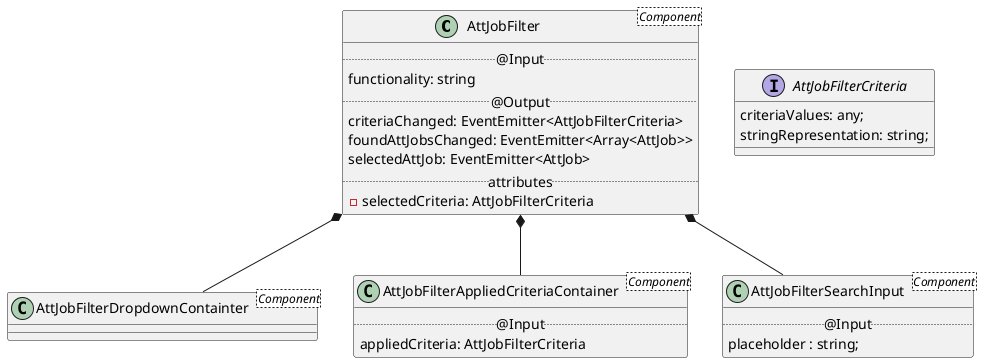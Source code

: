 @startuml

' ********* COMPONENTS ********* ' 

class AttJobFilter<Component> {
    .. @Input ..
    functionality: string
    .. @Output ..
    criteriaChanged: EventEmitter<AttJobFilterCriteria>
    foundAttJobsChanged: EventEmitter<Array<AttJob>>
    selectedAttJob: EventEmitter<AttJob>
    .. attributes ..
    - selectedCriteria: AttJobFilterCriteria
}

class AttJobFilterDropdownContainter<Component>{

}

class AttJobFilterAppliedCriteriaContainer<Component> {
      .. @Input ..
      appliedCriteria: AttJobFilterCriteria
}

class AttJobFilterSearchInput<Component>{
    .. @Input ..
    placeholder : string;
}




' ********* CLASSES AND INTERFACES ********* ' 

Interface AttJobFilterCriteria {
    criteriaValues: any;
    stringRepresentation: string;
}


' ********* RELATIONS ********* ' 

AttJobFilter *-- AttJobFilterDropdownContainter
AttJobFilter *-- AttJobFilterAppliedCriteriaContainer
AttJobFilter *-- AttJobFilterSearchInput

@enduml